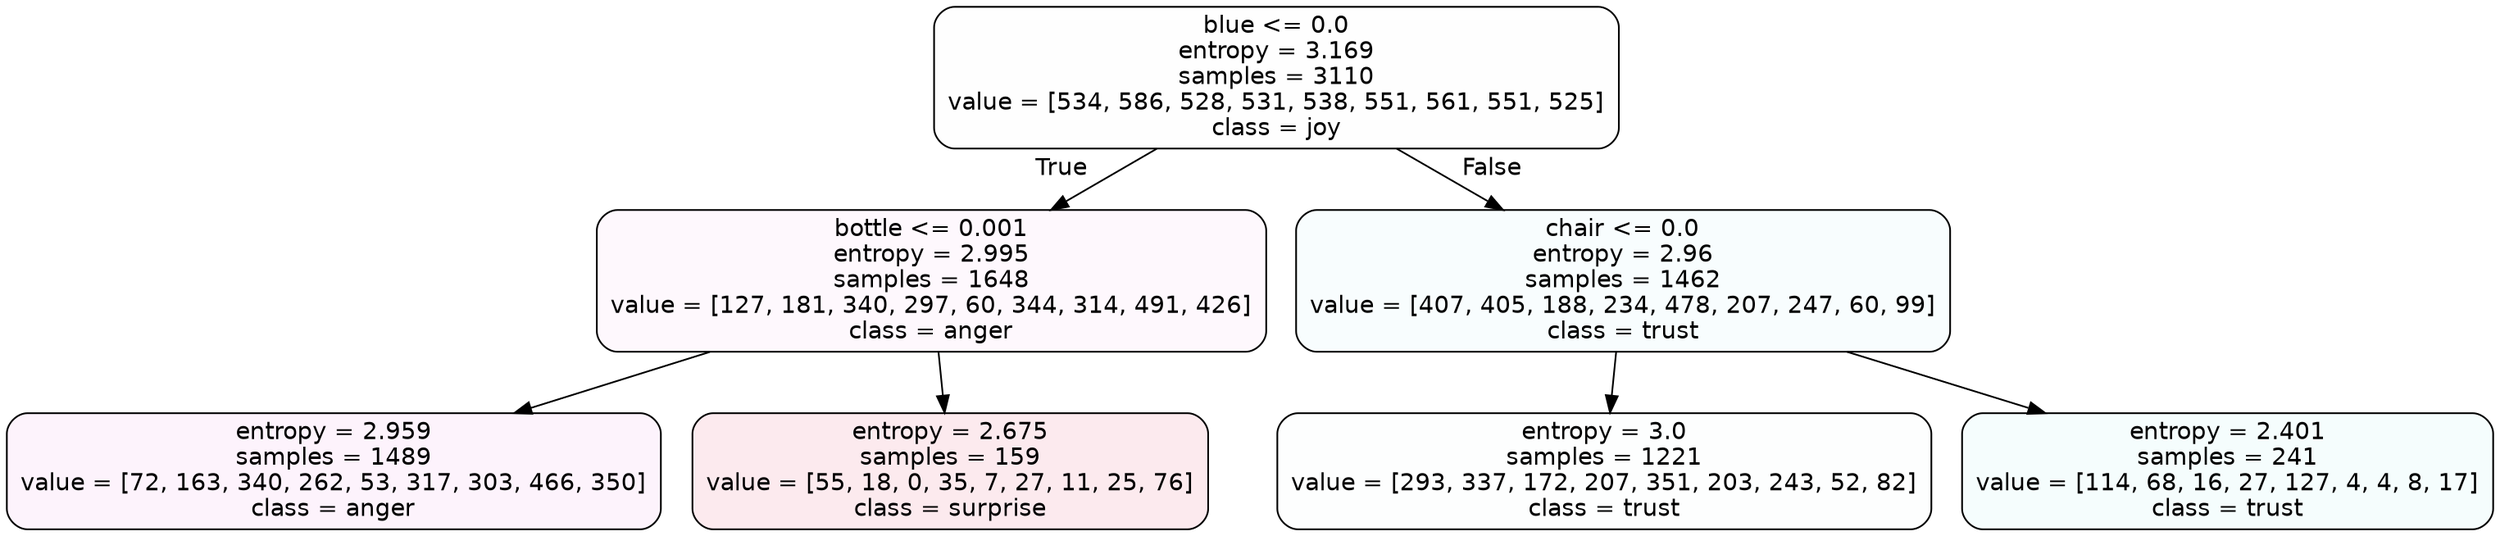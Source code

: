 digraph Tree {
node [shape=box, style="filled, rounded", color="black", fontname=helvetica] ;
edge [fontname=helvetica] ;
0 [label="blue <= 0.0\nentropy = 3.169\nsamples = 3110\nvalue = [534, 586, 528, 531, 538, 551, 561, 551, 525]\nclass = joy", fillcolor="#d7e53901"] ;
1 [label="bottle <= 0.001\nentropy = 2.995\nsamples = 1648\nvalue = [127, 181, 340, 297, 60, 344, 314, 491, 426]\nclass = anger", fillcolor="#e539d708"] ;
0 -> 1 [labeldistance=2.5, labelangle=45, headlabel="True"] ;
2 [label="entropy = 2.959\nsamples = 1489\nvalue = [72, 163, 340, 262, 53, 317, 303, 466, 350]\nclass = anger", fillcolor="#e539d70f"] ;
1 -> 2 ;
3 [label="entropy = 2.675\nsamples = 159\nvalue = [55, 18, 0, 35, 7, 27, 11, 25, 76]\nclass = surprise", fillcolor="#e539641b"] ;
1 -> 3 ;
4 [label="chair <= 0.0\nentropy = 2.96\nsamples = 1462\nvalue = [407, 405, 188, 234, 478, 207, 247, 60, 99]\nclass = trust", fillcolor="#39d7e509"] ;
0 -> 4 [labeldistance=2.5, labelangle=-45, headlabel="False"] ;
5 [label="entropy = 3.0\nsamples = 1221\nvalue = [293, 337, 172, 207, 351, 203, 243, 52, 82]\nclass = trust", fillcolor="#39d7e502"] ;
4 -> 5 ;
6 [label="entropy = 2.401\nsamples = 241\nvalue = [114, 68, 16, 27, 127, 4, 4, 8, 17]\nclass = trust", fillcolor="#39d7e50c"] ;
4 -> 6 ;
}